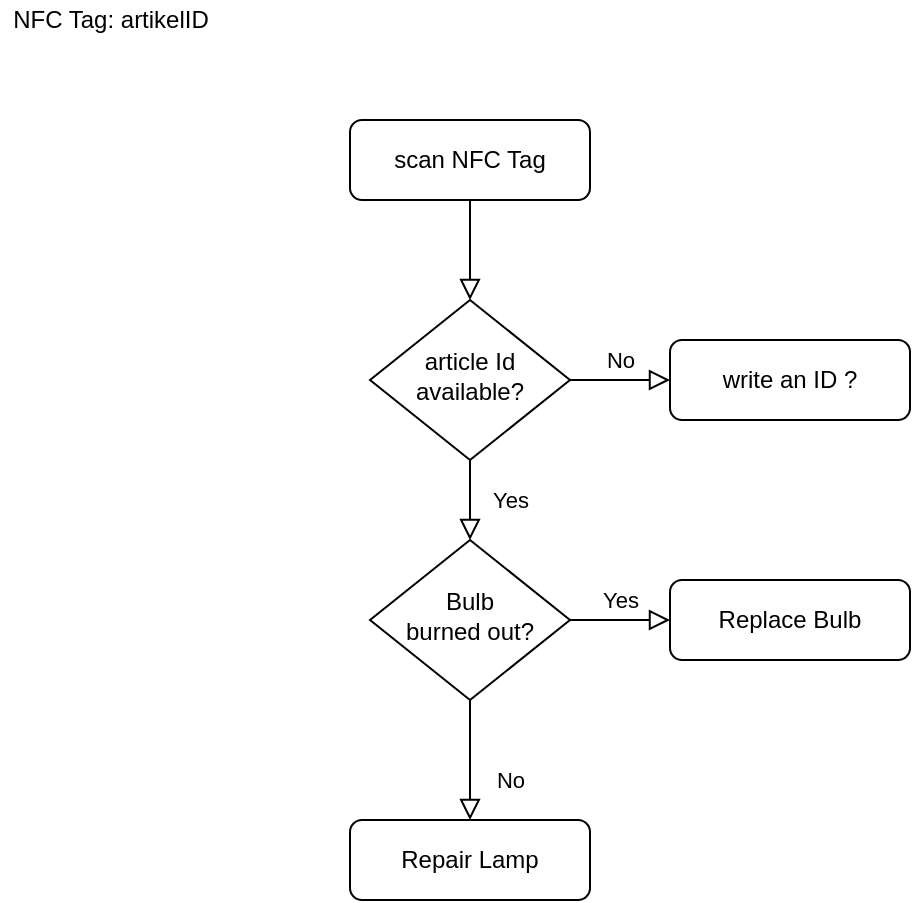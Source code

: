 <mxfile version="16.6.6" type="github" pages="2">
  <diagram id="C5RBs43oDa-KdzZeNtuy" name="Page-1">
    <mxGraphModel dx="2249" dy="794" grid="1" gridSize="10" guides="1" tooltips="1" connect="1" arrows="1" fold="1" page="1" pageScale="1" pageWidth="827" pageHeight="1169" math="0" shadow="0">
      <root>
        <mxCell id="WIyWlLk6GJQsqaUBKTNV-0" />
        <mxCell id="WIyWlLk6GJQsqaUBKTNV-1" parent="WIyWlLk6GJQsqaUBKTNV-0" />
        <mxCell id="WIyWlLk6GJQsqaUBKTNV-2" value="" style="rounded=0;html=1;jettySize=auto;orthogonalLoop=1;fontSize=11;endArrow=block;endFill=0;endSize=8;strokeWidth=1;shadow=0;labelBackgroundColor=none;edgeStyle=orthogonalEdgeStyle;" parent="WIyWlLk6GJQsqaUBKTNV-1" source="WIyWlLk6GJQsqaUBKTNV-3" target="WIyWlLk6GJQsqaUBKTNV-6" edge="1">
          <mxGeometry relative="1" as="geometry" />
        </mxCell>
        <mxCell id="WIyWlLk6GJQsqaUBKTNV-3" value="scan NFC Tag" style="rounded=1;whiteSpace=wrap;html=1;fontSize=12;glass=0;strokeWidth=1;shadow=0;" parent="WIyWlLk6GJQsqaUBKTNV-1" vertex="1">
          <mxGeometry x="160" y="80" width="120" height="40" as="geometry" />
        </mxCell>
        <mxCell id="WIyWlLk6GJQsqaUBKTNV-4" value="Yes" style="rounded=0;html=1;jettySize=auto;orthogonalLoop=1;fontSize=11;endArrow=block;endFill=0;endSize=8;strokeWidth=1;shadow=0;labelBackgroundColor=none;edgeStyle=orthogonalEdgeStyle;" parent="WIyWlLk6GJQsqaUBKTNV-1" source="WIyWlLk6GJQsqaUBKTNV-6" target="WIyWlLk6GJQsqaUBKTNV-10" edge="1">
          <mxGeometry y="20" relative="1" as="geometry">
            <mxPoint as="offset" />
          </mxGeometry>
        </mxCell>
        <mxCell id="WIyWlLk6GJQsqaUBKTNV-5" value="No" style="edgeStyle=orthogonalEdgeStyle;rounded=0;html=1;jettySize=auto;orthogonalLoop=1;fontSize=11;endArrow=block;endFill=0;endSize=8;strokeWidth=1;shadow=0;labelBackgroundColor=none;" parent="WIyWlLk6GJQsqaUBKTNV-1" source="WIyWlLk6GJQsqaUBKTNV-6" target="WIyWlLk6GJQsqaUBKTNV-7" edge="1">
          <mxGeometry y="10" relative="1" as="geometry">
            <mxPoint as="offset" />
          </mxGeometry>
        </mxCell>
        <mxCell id="WIyWlLk6GJQsqaUBKTNV-6" value="article Id available?" style="rhombus;whiteSpace=wrap;html=1;shadow=0;fontFamily=Helvetica;fontSize=12;align=center;strokeWidth=1;spacing=6;spacingTop=-4;" parent="WIyWlLk6GJQsqaUBKTNV-1" vertex="1">
          <mxGeometry x="170" y="170" width="100" height="80" as="geometry" />
        </mxCell>
        <mxCell id="WIyWlLk6GJQsqaUBKTNV-7" value="write an ID ?" style="rounded=1;whiteSpace=wrap;html=1;fontSize=12;glass=0;strokeWidth=1;shadow=0;" parent="WIyWlLk6GJQsqaUBKTNV-1" vertex="1">
          <mxGeometry x="320" y="190" width="120" height="40" as="geometry" />
        </mxCell>
        <mxCell id="WIyWlLk6GJQsqaUBKTNV-8" value="No" style="rounded=0;html=1;jettySize=auto;orthogonalLoop=1;fontSize=11;endArrow=block;endFill=0;endSize=8;strokeWidth=1;shadow=0;labelBackgroundColor=none;edgeStyle=orthogonalEdgeStyle;" parent="WIyWlLk6GJQsqaUBKTNV-1" source="WIyWlLk6GJQsqaUBKTNV-10" target="WIyWlLk6GJQsqaUBKTNV-11" edge="1">
          <mxGeometry x="0.333" y="20" relative="1" as="geometry">
            <mxPoint as="offset" />
          </mxGeometry>
        </mxCell>
        <mxCell id="WIyWlLk6GJQsqaUBKTNV-9" value="Yes" style="edgeStyle=orthogonalEdgeStyle;rounded=0;html=1;jettySize=auto;orthogonalLoop=1;fontSize=11;endArrow=block;endFill=0;endSize=8;strokeWidth=1;shadow=0;labelBackgroundColor=none;" parent="WIyWlLk6GJQsqaUBKTNV-1" source="WIyWlLk6GJQsqaUBKTNV-10" target="WIyWlLk6GJQsqaUBKTNV-12" edge="1">
          <mxGeometry y="10" relative="1" as="geometry">
            <mxPoint as="offset" />
          </mxGeometry>
        </mxCell>
        <mxCell id="WIyWlLk6GJQsqaUBKTNV-10" value="Bulb&lt;br&gt;burned out?" style="rhombus;whiteSpace=wrap;html=1;shadow=0;fontFamily=Helvetica;fontSize=12;align=center;strokeWidth=1;spacing=6;spacingTop=-4;" parent="WIyWlLk6GJQsqaUBKTNV-1" vertex="1">
          <mxGeometry x="170" y="290" width="100" height="80" as="geometry" />
        </mxCell>
        <mxCell id="WIyWlLk6GJQsqaUBKTNV-11" value="Repair Lamp" style="rounded=1;whiteSpace=wrap;html=1;fontSize=12;glass=0;strokeWidth=1;shadow=0;" parent="WIyWlLk6GJQsqaUBKTNV-1" vertex="1">
          <mxGeometry x="160" y="430" width="120" height="40" as="geometry" />
        </mxCell>
        <mxCell id="WIyWlLk6GJQsqaUBKTNV-12" value="Replace Bulb" style="rounded=1;whiteSpace=wrap;html=1;fontSize=12;glass=0;strokeWidth=1;shadow=0;" parent="WIyWlLk6GJQsqaUBKTNV-1" vertex="1">
          <mxGeometry x="320" y="310" width="120" height="40" as="geometry" />
        </mxCell>
        <mxCell id="F65VEpIsQhQhusvbEw---0" value="NFC Tag: artikelID" style="text;html=1;align=center;verticalAlign=middle;resizable=0;points=[];autosize=1;strokeColor=none;fillColor=none;" vertex="1" parent="WIyWlLk6GJQsqaUBKTNV-1">
          <mxGeometry x="-15" y="20" width="110" height="20" as="geometry" />
        </mxCell>
      </root>
    </mxGraphModel>
  </diagram>
  <diagram id="fhMsHE_UadXJlW7KkO14" name="Page-2">
    <mxGraphModel dx="379" dy="212" grid="1" gridSize="10" guides="1" tooltips="1" connect="1" arrows="1" fold="1" page="1" pageScale="1" pageWidth="850" pageHeight="1100" math="0" shadow="0">
      <root>
        <mxCell id="6mZHeYmNmXpcYhNpLro2-0" />
        <mxCell id="6mZHeYmNmXpcYhNpLro2-1" parent="6mZHeYmNmXpcYhNpLro2-0" />
        <mxCell id="p8i5tbRLx_GSrccAsAVI-0" value="User" style="shape=umlLifeline;perimeter=lifelinePerimeter;container=1;collapsible=0;recursiveResize=0;rounded=0;shadow=0;strokeWidth=1;" vertex="1" parent="6mZHeYmNmXpcYhNpLro2-1">
          <mxGeometry x="120" y="84" width="100" height="300" as="geometry" />
        </mxCell>
        <mxCell id="p8i5tbRLx_GSrccAsAVI-3" value="" style="points=[];perimeter=orthogonalPerimeter;rounded=0;shadow=0;strokeWidth=1;" vertex="1" parent="p8i5tbRLx_GSrccAsAVI-0">
          <mxGeometry x="50" y="120" width="10" height="20" as="geometry" />
        </mxCell>
        <mxCell id="HQGOyhH8hQstLfPGPH7p-10" value="" style="points=[];perimeter=orthogonalPerimeter;rounded=0;shadow=0;strokeWidth=1;" vertex="1" parent="p8i5tbRLx_GSrccAsAVI-0">
          <mxGeometry x="50" y="150" width="10" height="20" as="geometry" />
        </mxCell>
        <mxCell id="HQGOyhH8hQstLfPGPH7p-5" value="" style="endArrow=classic;html=1;rounded=0;fontSize=10;exitX=0.008;exitY=0.858;exitDx=0;exitDy=0;exitPerimeter=0;entryX=1.2;entryY=0.45;entryDx=0;entryDy=0;entryPerimeter=0;" edge="1" parent="p8i5tbRLx_GSrccAsAVI-0" target="HQGOyhH8hQstLfPGPH7p-12">
          <mxGeometry width="50" height="50" relative="1" as="geometry">
            <mxPoint x="415.08" y="219.32" as="sourcePoint" />
            <mxPoint x="70" y="219" as="targetPoint" />
          </mxGeometry>
        </mxCell>
        <mxCell id="HQGOyhH8hQstLfPGPH7p-12" value="" style="points=[];perimeter=orthogonalPerimeter;rounded=0;shadow=0;strokeWidth=1;" vertex="1" parent="p8i5tbRLx_GSrccAsAVI-0">
          <mxGeometry x="50" y="210" width="10" height="20" as="geometry" />
        </mxCell>
        <mxCell id="HQGOyhH8hQstLfPGPH7p-15" value="" style="points=[];perimeter=orthogonalPerimeter;rounded=0;shadow=0;strokeWidth=1;" vertex="1" parent="p8i5tbRLx_GSrccAsAVI-0">
          <mxGeometry x="50" y="260" width="10" height="20" as="geometry" />
        </mxCell>
        <mxCell id="HQGOyhH8hQstLfPGPH7p-17" value="" style="endArrow=classic;html=1;rounded=0;fontSize=10;" edge="1" parent="p8i5tbRLx_GSrccAsAVI-0" target="p8i5tbRLx_GSrccAsAVI-10">
          <mxGeometry width="50" height="50" relative="1" as="geometry">
            <mxPoint x="60" y="270" as="sourcePoint" />
            <mxPoint x="110" y="220" as="targetPoint" />
          </mxGeometry>
        </mxCell>
        <mxCell id="p8i5tbRLx_GSrccAsAVI-4" value="PWA&#xa;smartphone" style="shape=umlLifeline;perimeter=lifelinePerimeter;container=1;collapsible=0;recursiveResize=0;rounded=0;shadow=0;strokeWidth=1;" vertex="1" parent="6mZHeYmNmXpcYhNpLro2-1">
          <mxGeometry x="300" y="83" width="100" height="300" as="geometry" />
        </mxCell>
        <mxCell id="p8i5tbRLx_GSrccAsAVI-14" value="" style="points=[];perimeter=orthogonalPerimeter;rounded=0;shadow=0;strokeWidth=1;" vertex="1" parent="p8i5tbRLx_GSrccAsAVI-4">
          <mxGeometry x="45" y="70" width="15" height="30" as="geometry" />
        </mxCell>
        <mxCell id="p8i5tbRLx_GSrccAsAVI-15" value="2. access NFC allowed" style="text;html=1;align=center;verticalAlign=middle;resizable=0;points=[];autosize=1;strokeColor=none;fillColor=none;" vertex="1" parent="p8i5tbRLx_GSrccAsAVI-4">
          <mxGeometry x="-95" y="80" width="140" height="20" as="geometry" />
        </mxCell>
        <mxCell id="p8i5tbRLx_GSrccAsAVI-20" value="" style="points=[];perimeter=orthogonalPerimeter;rounded=0;shadow=0;strokeWidth=1;" vertex="1" parent="p8i5tbRLx_GSrccAsAVI-4">
          <mxGeometry x="45" y="120" width="15" height="60" as="geometry" />
        </mxCell>
        <mxCell id="HQGOyhH8hQstLfPGPH7p-11" value="" style="verticalAlign=bottom;endArrow=open;dashed=1;endSize=8;exitX=1;exitY=0.95;shadow=0;strokeWidth=1;fontSize=10;" edge="1" parent="p8i5tbRLx_GSrccAsAVI-4">
          <mxGeometry x="-0.0" y="2" relative="1" as="geometry">
            <mxPoint x="45" y="171" as="targetPoint" />
            <mxPoint x="-115" y="170" as="sourcePoint" />
            <mxPoint y="-1" as="offset" />
          </mxGeometry>
        </mxCell>
        <mxCell id="HQGOyhH8hQstLfPGPH7p-16" value="9. show article data" style="text;html=1;align=center;verticalAlign=middle;resizable=0;points=[];autosize=1;strokeColor=none;fillColor=none;fontSize=10;" vertex="1" parent="p8i5tbRLx_GSrccAsAVI-4">
          <mxGeometry x="-60" y="197" width="100" height="20" as="geometry" />
        </mxCell>
        <mxCell id="p8i5tbRLx_GSrccAsAVI-10" value="soo&#xa;smartphone" style="shape=umlLifeline;perimeter=lifelinePerimeter;container=1;collapsible=0;recursiveResize=0;rounded=0;shadow=0;strokeWidth=1;" vertex="1" parent="6mZHeYmNmXpcYhNpLro2-1">
          <mxGeometry x="480" y="80" width="100" height="300" as="geometry" />
        </mxCell>
        <mxCell id="p8i5tbRLx_GSrccAsAVI-11" value="" style="points=[];perimeter=orthogonalPerimeter;rounded=0;shadow=0;strokeWidth=1;" vertex="1" parent="p8i5tbRLx_GSrccAsAVI-10">
          <mxGeometry x="45" y="140" width="10" height="90" as="geometry" />
        </mxCell>
        <mxCell id="HQGOyhH8hQstLfPGPH7p-6" value="" style="points=[];perimeter=orthogonalPerimeter;rounded=0;shadow=0;strokeWidth=1;" vertex="1" parent="p8i5tbRLx_GSrccAsAVI-10">
          <mxGeometry x="50" y="264" width="10" height="20" as="geometry" />
        </mxCell>
        <mxCell id="p8i5tbRLx_GSrccAsAVI-12" value="Database" style="shape=umlLifeline;perimeter=lifelinePerimeter;container=1;collapsible=0;recursiveResize=0;rounded=0;shadow=0;strokeWidth=1;" vertex="1" parent="6mZHeYmNmXpcYhNpLro2-1">
          <mxGeometry x="670" y="80" width="100" height="300" as="geometry" />
        </mxCell>
        <mxCell id="p8i5tbRLx_GSrccAsAVI-13" value="" style="points=[];perimeter=orthogonalPerimeter;rounded=0;shadow=0;strokeWidth=1;" vertex="1" parent="p8i5tbRLx_GSrccAsAVI-12">
          <mxGeometry x="45" y="140" width="10" height="40" as="geometry" />
        </mxCell>
        <mxCell id="HQGOyhH8hQstLfPGPH7p-0" value="" style="endArrow=classic;html=1;rounded=0;" edge="1" parent="p8i5tbRLx_GSrccAsAVI-12">
          <mxGeometry width="50" height="50" relative="1" as="geometry">
            <mxPoint x="-135" y="150" as="sourcePoint" />
            <mxPoint x="44.5" y="150" as="targetPoint" />
          </mxGeometry>
        </mxCell>
        <mxCell id="p8i5tbRLx_GSrccAsAVI-21" value="1.open pwa" style="verticalAlign=bottom;endArrow=open;dashed=1;endSize=8;exitX=0.507;exitY=0.231;shadow=0;strokeWidth=1;exitDx=0;exitDy=0;exitPerimeter=0;" edge="1" parent="6mZHeYmNmXpcYhNpLro2-1" source="p8i5tbRLx_GSrccAsAVI-0">
          <mxGeometry x="0.055" y="1" relative="1" as="geometry">
            <mxPoint x="340" y="151" as="targetPoint" />
            <mxPoint x="180" y="150" as="sourcePoint" />
            <mxPoint as="offset" />
          </mxGeometry>
        </mxCell>
        <mxCell id="p8i5tbRLx_GSrccAsAVI-22" value="" style="endArrow=classic;html=1;rounded=0;" edge="1" parent="6mZHeYmNmXpcYhNpLro2-1" target="p8i5tbRLx_GSrccAsAVI-20">
          <mxGeometry width="50" height="50" relative="1" as="geometry">
            <mxPoint x="360" y="170" as="sourcePoint" />
            <mxPoint x="410" y="120" as="targetPoint" />
          </mxGeometry>
        </mxCell>
        <mxCell id="p8i5tbRLx_GSrccAsAVI-23" value="" style="endArrow=classic;html=1;rounded=0;" edge="1" parent="6mZHeYmNmXpcYhNpLro2-1">
          <mxGeometry width="50" height="50" relative="1" as="geometry">
            <mxPoint x="363" y="230" as="sourcePoint" />
            <mxPoint x="523" y="230" as="targetPoint" />
          </mxGeometry>
        </mxCell>
        <mxCell id="p8i5tbRLx_GSrccAsAVI-24" value="6. forward article ID" style="text;html=1;align=center;verticalAlign=middle;resizable=0;points=[];autosize=1;strokeColor=none;fillColor=none;fontSize=10;" vertex="1" parent="6mZHeYmNmXpcYhNpLro2-1">
          <mxGeometry x="380" y="210" width="100" height="20" as="geometry" />
        </mxCell>
        <mxCell id="HQGOyhH8hQstLfPGPH7p-1" value="7. forward article ID" style="text;html=1;align=center;verticalAlign=middle;resizable=0;points=[];autosize=1;strokeColor=none;fillColor=none;fontSize=10;" vertex="1" parent="6mZHeYmNmXpcYhNpLro2-1">
          <mxGeometry x="570" y="212" width="100" height="20" as="geometry" />
        </mxCell>
        <mxCell id="HQGOyhH8hQstLfPGPH7p-3" value="" style="endArrow=classic;html=1;rounded=0;fontSize=10;exitX=0.008;exitY=0.858;exitDx=0;exitDy=0;exitPerimeter=0;" edge="1" parent="6mZHeYmNmXpcYhNpLro2-1" source="p8i5tbRLx_GSrccAsAVI-13">
          <mxGeometry width="50" height="50" relative="1" as="geometry">
            <mxPoint x="640" y="210" as="sourcePoint" />
            <mxPoint x="540" y="254" as="targetPoint" />
          </mxGeometry>
        </mxCell>
        <mxCell id="HQGOyhH8hQstLfPGPH7p-4" value="8. retrieve machine related data" style="text;html=1;align=center;verticalAlign=middle;resizable=0;points=[];autosize=1;strokeColor=none;fillColor=none;fontSize=10;" vertex="1" parent="6mZHeYmNmXpcYhNpLro2-1">
          <mxGeometry x="540" y="237" width="160" height="20" as="geometry" />
        </mxCell>
        <mxCell id="p8i5tbRLx_GSrccAsAVI-9" value="3. scan article ID" style="verticalAlign=bottom;endArrow=open;dashed=1;endSize=8;exitX=1;exitY=0.95;shadow=0;strokeWidth=1;fontSize=10;" edge="1" parent="6mZHeYmNmXpcYhNpLro2-1">
          <mxGeometry x="-0.0" y="2" relative="1" as="geometry">
            <mxPoint x="340" y="215.5" as="targetPoint" />
            <mxPoint x="180" y="214.5" as="sourcePoint" />
            <mxPoint y="-1" as="offset" />
          </mxGeometry>
        </mxCell>
        <mxCell id="HQGOyhH8hQstLfPGPH7p-8" value="4 &amp; 5. Authentification sucessful" style="verticalAlign=bottom;endArrow=open;dashed=1;endSize=8;exitX=0;exitY=0.95;shadow=0;strokeWidth=1;" edge="1" parent="6mZHeYmNmXpcYhNpLro2-1">
          <mxGeometry relative="1" as="geometry">
            <mxPoint x="180" y="250" as="targetPoint" />
            <mxPoint x="345" y="250.0" as="sourcePoint" />
          </mxGeometry>
        </mxCell>
        <mxCell id="HQGOyhH8hQstLfPGPH7p-18" value="10. edit article data" style="text;html=1;align=center;verticalAlign=middle;resizable=0;points=[];autosize=1;strokeColor=none;fillColor=none;fontSize=10;" vertex="1" parent="6mZHeYmNmXpcYhNpLro2-1">
          <mxGeometry x="230" y="330" width="100" height="20" as="geometry" />
        </mxCell>
        <mxCell id="HQGOyhH8hQstLfPGPH7p-19" value="" style="endArrow=classic;html=1;rounded=0;" edge="1" parent="6mZHeYmNmXpcYhNpLro2-1">
          <mxGeometry width="50" height="50" relative="1" as="geometry">
            <mxPoint x="538.25" y="350" as="sourcePoint" />
            <mxPoint x="717.75" y="350" as="targetPoint" />
          </mxGeometry>
        </mxCell>
      </root>
    </mxGraphModel>
  </diagram>
</mxfile>
